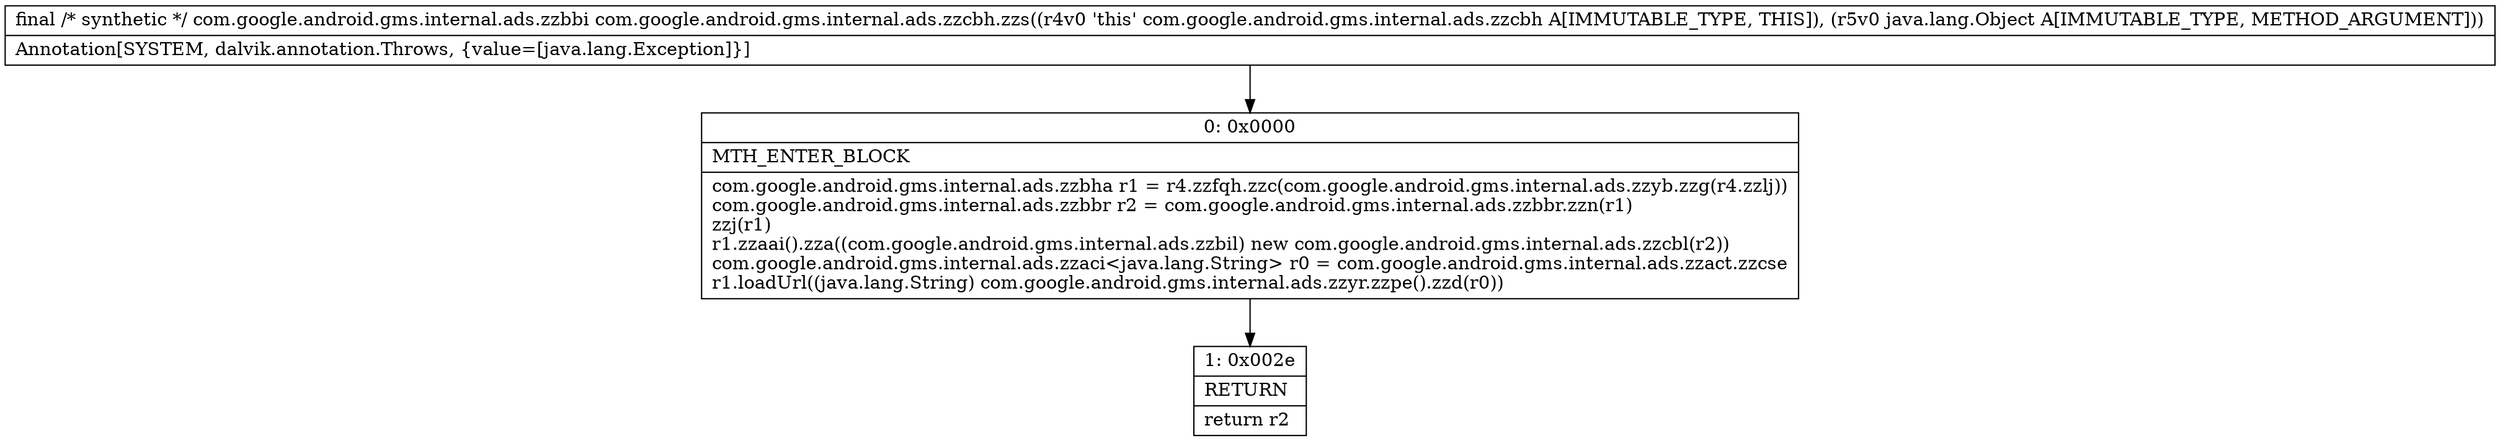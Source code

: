 digraph "CFG forcom.google.android.gms.internal.ads.zzcbh.zzs(Ljava\/lang\/Object;)Lcom\/google\/android\/gms\/internal\/ads\/zzbbi;" {
Node_0 [shape=record,label="{0\:\ 0x0000|MTH_ENTER_BLOCK\l|com.google.android.gms.internal.ads.zzbha r1 = r4.zzfqh.zzc(com.google.android.gms.internal.ads.zzyb.zzg(r4.zzlj))\lcom.google.android.gms.internal.ads.zzbbr r2 = com.google.android.gms.internal.ads.zzbbr.zzn(r1)\lzzj(r1)\lr1.zzaai().zza((com.google.android.gms.internal.ads.zzbil) new com.google.android.gms.internal.ads.zzcbl(r2))\lcom.google.android.gms.internal.ads.zzaci\<java.lang.String\> r0 = com.google.android.gms.internal.ads.zzact.zzcse\lr1.loadUrl((java.lang.String) com.google.android.gms.internal.ads.zzyr.zzpe().zzd(r0))\l}"];
Node_1 [shape=record,label="{1\:\ 0x002e|RETURN\l|return r2\l}"];
MethodNode[shape=record,label="{final \/* synthetic *\/ com.google.android.gms.internal.ads.zzbbi com.google.android.gms.internal.ads.zzcbh.zzs((r4v0 'this' com.google.android.gms.internal.ads.zzcbh A[IMMUTABLE_TYPE, THIS]), (r5v0 java.lang.Object A[IMMUTABLE_TYPE, METHOD_ARGUMENT]))  | Annotation[SYSTEM, dalvik.annotation.Throws, \{value=[java.lang.Exception]\}]\l}"];
MethodNode -> Node_0;
Node_0 -> Node_1;
}

